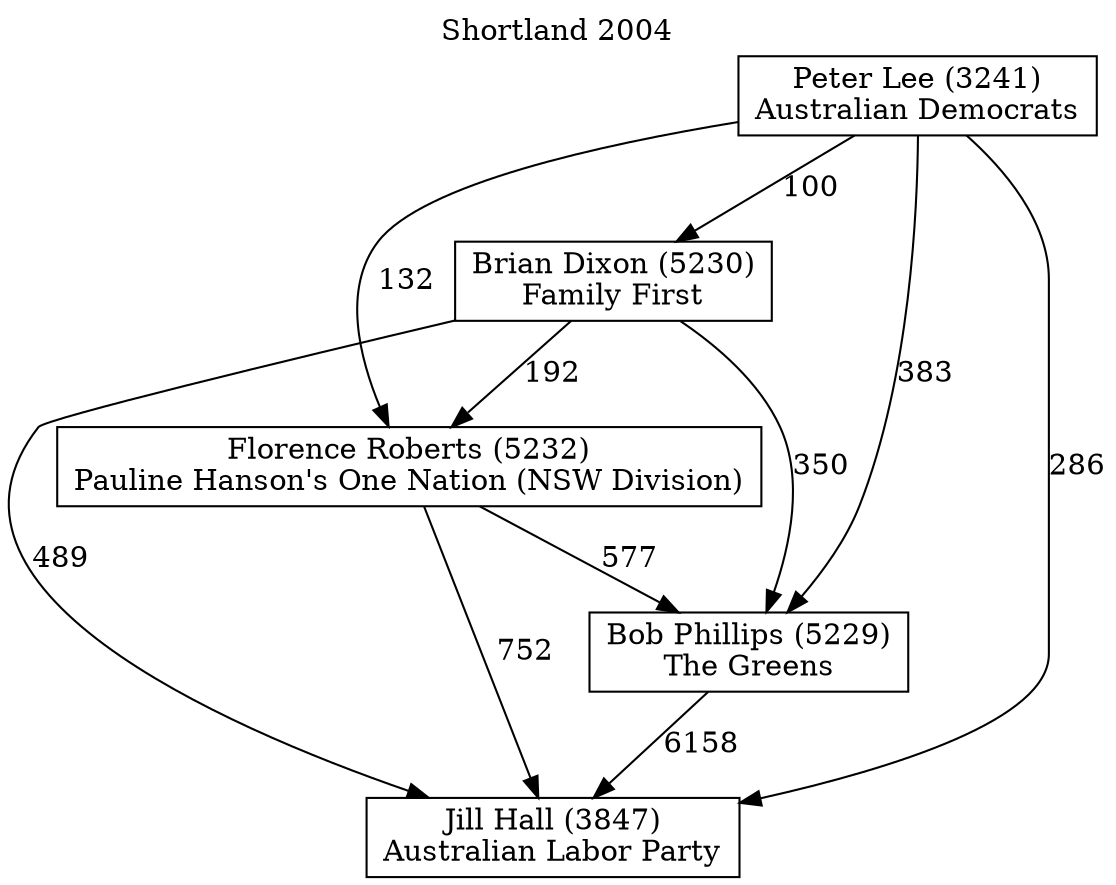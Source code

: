 // House preference flow
digraph "Jill Hall (3847)_Shortland_2004" {
	graph [label="Shortland 2004" labelloc=t mclimit=10]
	node [shape=box]
	"Bob Phillips (5229)" [label="Bob Phillips (5229)
The Greens"]
	"Brian Dixon (5230)" [label="Brian Dixon (5230)
Family First"]
	"Florence Roberts (5232)" [label="Florence Roberts (5232)
Pauline Hanson's One Nation (NSW Division)"]
	"Jill Hall (3847)" [label="Jill Hall (3847)
Australian Labor Party"]
	"Peter Lee (3241)" [label="Peter Lee (3241)
Australian Democrats"]
	"Bob Phillips (5229)" -> "Jill Hall (3847)" [label=6158]
	"Brian Dixon (5230)" -> "Bob Phillips (5229)" [label=350]
	"Brian Dixon (5230)" -> "Florence Roberts (5232)" [label=192]
	"Brian Dixon (5230)" -> "Jill Hall (3847)" [label=489]
	"Florence Roberts (5232)" -> "Bob Phillips (5229)" [label=577]
	"Florence Roberts (5232)" -> "Jill Hall (3847)" [label=752]
	"Peter Lee (3241)" -> "Bob Phillips (5229)" [label=383]
	"Peter Lee (3241)" -> "Brian Dixon (5230)" [label=100]
	"Peter Lee (3241)" -> "Florence Roberts (5232)" [label=132]
	"Peter Lee (3241)" -> "Jill Hall (3847)" [label=286]
}
